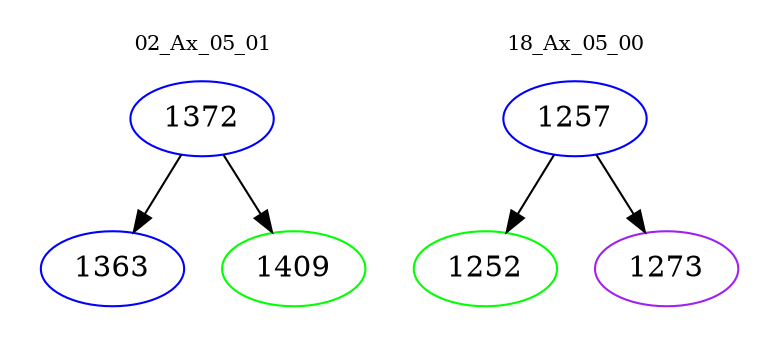 digraph{
subgraph cluster_0 {
color = white
label = "02_Ax_05_01";
fontsize=10;
T0_1372 [label="1372", color="blue"]
T0_1372 -> T0_1363 [color="black"]
T0_1363 [label="1363", color="blue"]
T0_1372 -> T0_1409 [color="black"]
T0_1409 [label="1409", color="green"]
}
subgraph cluster_1 {
color = white
label = "18_Ax_05_00";
fontsize=10;
T1_1257 [label="1257", color="blue"]
T1_1257 -> T1_1252 [color="black"]
T1_1252 [label="1252", color="green"]
T1_1257 -> T1_1273 [color="black"]
T1_1273 [label="1273", color="purple"]
}
}
